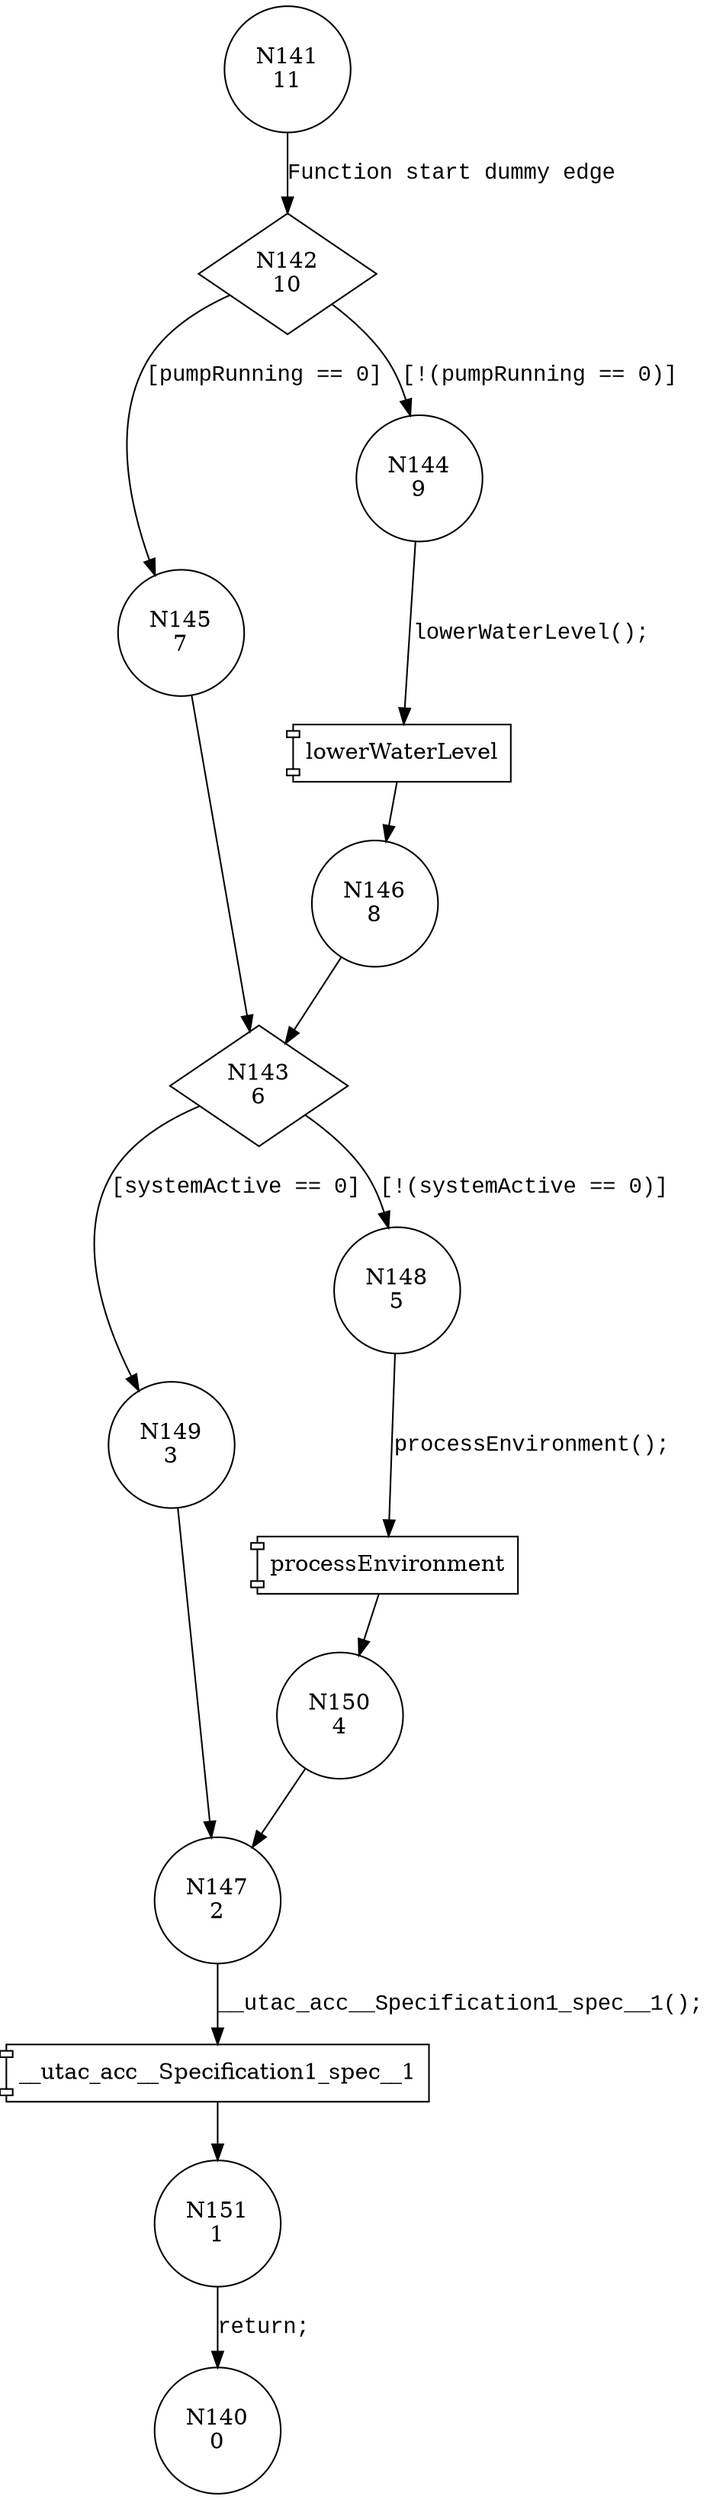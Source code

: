 digraph timeShift {
141 [shape="circle" label="N141\n11"]
142 [shape="diamond" label="N142\n10"]
145 [shape="circle" label="N145\n7"]
144 [shape="circle" label="N144\n9"]
146 [shape="circle" label="N146\n8"]
143 [shape="diamond" label="N143\n6"]
149 [shape="circle" label="N149\n3"]
148 [shape="circle" label="N148\n5"]
150 [shape="circle" label="N150\n4"]
147 [shape="circle" label="N147\n2"]
151 [shape="circle" label="N151\n1"]
140 [shape="circle" label="N140\n0"]
141 -> 142 [label="Function start dummy edge" fontname="Courier New"]
142 -> 145 [label="[pumpRunning == 0]" fontname="Courier New"]
142 -> 144 [label="[!(pumpRunning == 0)]" fontname="Courier New"]
100033 [shape="component" label="lowerWaterLevel"]
144 -> 100033 [label="lowerWaterLevel();" fontname="Courier New"]
100033 -> 146 [label="" fontname="Courier New"]
143 -> 149 [label="[systemActive == 0]" fontname="Courier New"]
143 -> 148 [label="[!(systemActive == 0)]" fontname="Courier New"]
100034 [shape="component" label="processEnvironment"]
148 -> 100034 [label="processEnvironment();" fontname="Courier New"]
100034 -> 150 [label="" fontname="Courier New"]
100035 [shape="component" label="__utac_acc__Specification1_spec__1"]
147 -> 100035 [label="__utac_acc__Specification1_spec__1();" fontname="Courier New"]
100035 -> 151 [label="" fontname="Courier New"]
149 -> 147 [label="" fontname="Courier New"]
146 -> 143 [label="" fontname="Courier New"]
150 -> 147 [label="" fontname="Courier New"]
151 -> 140 [label="return;" fontname="Courier New"]
145 -> 143 [label="" fontname="Courier New"]
}